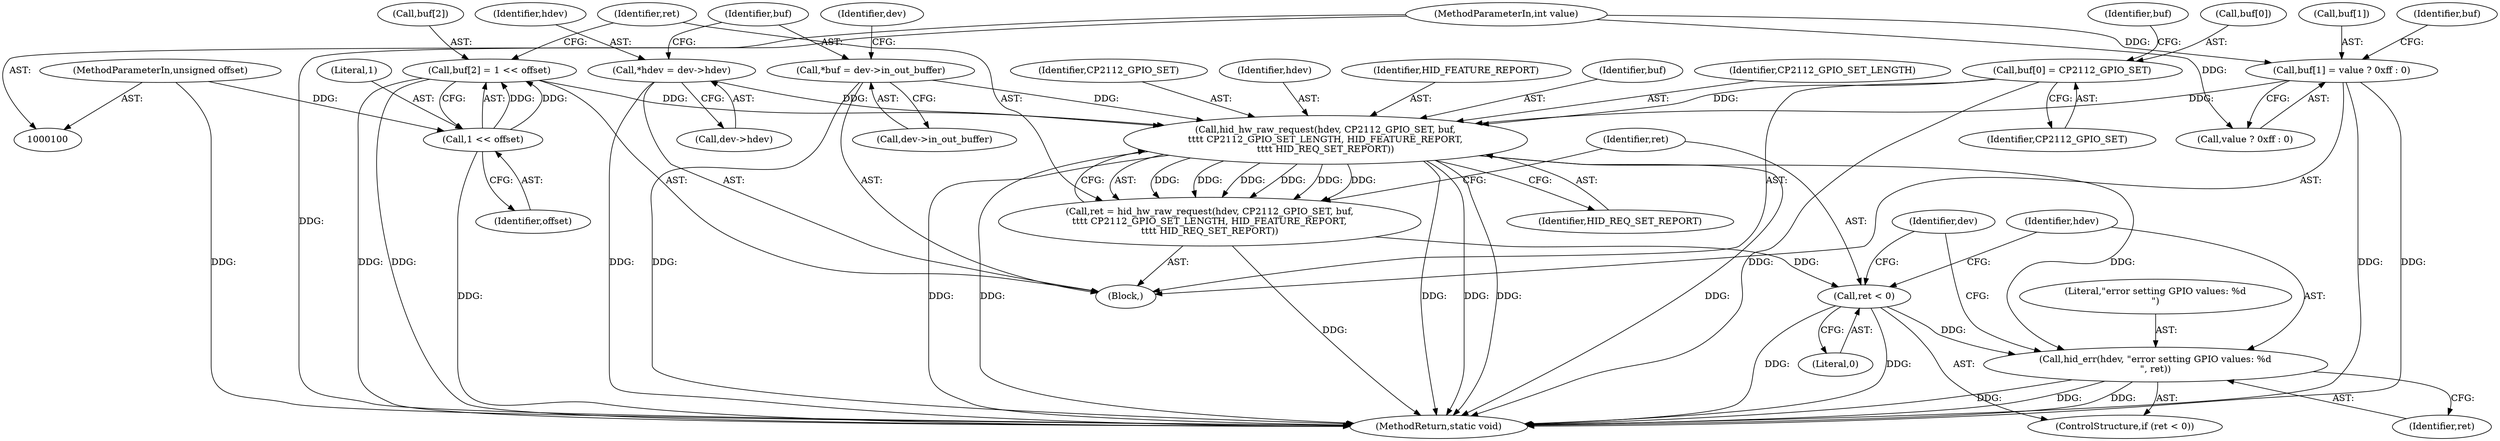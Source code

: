 digraph "0_linux_7a7b5df84b6b4e5d599c7289526eed96541a0654_2@pointer" {
"1000150" [label="(Call,hid_hw_raw_request(hdev, CP2112_GPIO_SET, buf,\n\t\t\t\t CP2112_GPIO_SET_LENGTH, HID_FEATURE_REPORT,\n\t\t\t\t HID_REQ_SET_REPORT))"];
"1000111" [label="(Call,*hdev = dev->hdev)"];
"1000141" [label="(Call,buf[2] = 1 << offset)"];
"1000145" [label="(Call,1 << offset)"];
"1000102" [label="(MethodParameterIn,unsigned offset)"];
"1000117" [label="(Call,*buf = dev->in_out_buffer)"];
"1000128" [label="(Call,buf[0] = CP2112_GPIO_SET)"];
"1000133" [label="(Call,buf[1] = value ? 0xff : 0)"];
"1000103" [label="(MethodParameterIn,int value)"];
"1000148" [label="(Call,ret = hid_hw_raw_request(hdev, CP2112_GPIO_SET, buf,\n\t\t\t\t CP2112_GPIO_SET_LENGTH, HID_FEATURE_REPORT,\n\t\t\t\t HID_REQ_SET_REPORT))"];
"1000158" [label="(Call,ret < 0)"];
"1000161" [label="(Call,hid_err(hdev, \"error setting GPIO values: %d\n\", ret))"];
"1000126" [label="(Identifier,dev)"];
"1000128" [label="(Call,buf[0] = CP2112_GPIO_SET)"];
"1000151" [label="(Identifier,hdev)"];
"1000137" [label="(Call,value ? 0xff : 0)"];
"1000143" [label="(Identifier,buf)"];
"1000155" [label="(Identifier,HID_FEATURE_REPORT)"];
"1000157" [label="(ControlStructure,if (ret < 0))"];
"1000104" [label="(Block,)"];
"1000111" [label="(Call,*hdev = dev->hdev)"];
"1000141" [label="(Call,buf[2] = 1 << offset)"];
"1000117" [label="(Call,*buf = dev->in_out_buffer)"];
"1000113" [label="(Call,dev->hdev)"];
"1000161" [label="(Call,hid_err(hdev, \"error setting GPIO values: %d\n\", ret))"];
"1000156" [label="(Identifier,HID_REQ_SET_REPORT)"];
"1000142" [label="(Call,buf[2])"];
"1000119" [label="(Call,dev->in_out_buffer)"];
"1000118" [label="(Identifier,buf)"];
"1000164" [label="(Identifier,ret)"];
"1000148" [label="(Call,ret = hid_hw_raw_request(hdev, CP2112_GPIO_SET, buf,\n\t\t\t\t CP2112_GPIO_SET_LENGTH, HID_FEATURE_REPORT,\n\t\t\t\t HID_REQ_SET_REPORT))"];
"1000147" [label="(Identifier,offset)"];
"1000135" [label="(Identifier,buf)"];
"1000160" [label="(Literal,0)"];
"1000146" [label="(Literal,1)"];
"1000129" [label="(Call,buf[0])"];
"1000153" [label="(Identifier,buf)"];
"1000133" [label="(Call,buf[1] = value ? 0xff : 0)"];
"1000159" [label="(Identifier,ret)"];
"1000162" [label="(Identifier,hdev)"];
"1000112" [label="(Identifier,hdev)"];
"1000168" [label="(Identifier,dev)"];
"1000103" [label="(MethodParameterIn,int value)"];
"1000163" [label="(Literal,\"error setting GPIO values: %d\n\")"];
"1000102" [label="(MethodParameterIn,unsigned offset)"];
"1000149" [label="(Identifier,ret)"];
"1000154" [label="(Identifier,CP2112_GPIO_SET_LENGTH)"];
"1000134" [label="(Call,buf[1])"];
"1000152" [label="(Identifier,CP2112_GPIO_SET)"];
"1000170" [label="(MethodReturn,static void)"];
"1000132" [label="(Identifier,CP2112_GPIO_SET)"];
"1000145" [label="(Call,1 << offset)"];
"1000150" [label="(Call,hid_hw_raw_request(hdev, CP2112_GPIO_SET, buf,\n\t\t\t\t CP2112_GPIO_SET_LENGTH, HID_FEATURE_REPORT,\n\t\t\t\t HID_REQ_SET_REPORT))"];
"1000158" [label="(Call,ret < 0)"];
"1000150" -> "1000148"  [label="AST: "];
"1000150" -> "1000156"  [label="CFG: "];
"1000151" -> "1000150"  [label="AST: "];
"1000152" -> "1000150"  [label="AST: "];
"1000153" -> "1000150"  [label="AST: "];
"1000154" -> "1000150"  [label="AST: "];
"1000155" -> "1000150"  [label="AST: "];
"1000156" -> "1000150"  [label="AST: "];
"1000148" -> "1000150"  [label="CFG: "];
"1000150" -> "1000170"  [label="DDG: "];
"1000150" -> "1000170"  [label="DDG: "];
"1000150" -> "1000170"  [label="DDG: "];
"1000150" -> "1000170"  [label="DDG: "];
"1000150" -> "1000170"  [label="DDG: "];
"1000150" -> "1000170"  [label="DDG: "];
"1000150" -> "1000148"  [label="DDG: "];
"1000150" -> "1000148"  [label="DDG: "];
"1000150" -> "1000148"  [label="DDG: "];
"1000150" -> "1000148"  [label="DDG: "];
"1000150" -> "1000148"  [label="DDG: "];
"1000150" -> "1000148"  [label="DDG: "];
"1000111" -> "1000150"  [label="DDG: "];
"1000141" -> "1000150"  [label="DDG: "];
"1000117" -> "1000150"  [label="DDG: "];
"1000128" -> "1000150"  [label="DDG: "];
"1000133" -> "1000150"  [label="DDG: "];
"1000150" -> "1000161"  [label="DDG: "];
"1000111" -> "1000104"  [label="AST: "];
"1000111" -> "1000113"  [label="CFG: "];
"1000112" -> "1000111"  [label="AST: "];
"1000113" -> "1000111"  [label="AST: "];
"1000118" -> "1000111"  [label="CFG: "];
"1000111" -> "1000170"  [label="DDG: "];
"1000141" -> "1000104"  [label="AST: "];
"1000141" -> "1000145"  [label="CFG: "];
"1000142" -> "1000141"  [label="AST: "];
"1000145" -> "1000141"  [label="AST: "];
"1000149" -> "1000141"  [label="CFG: "];
"1000141" -> "1000170"  [label="DDG: "];
"1000141" -> "1000170"  [label="DDG: "];
"1000145" -> "1000141"  [label="DDG: "];
"1000145" -> "1000141"  [label="DDG: "];
"1000145" -> "1000147"  [label="CFG: "];
"1000146" -> "1000145"  [label="AST: "];
"1000147" -> "1000145"  [label="AST: "];
"1000145" -> "1000170"  [label="DDG: "];
"1000102" -> "1000145"  [label="DDG: "];
"1000102" -> "1000100"  [label="AST: "];
"1000102" -> "1000170"  [label="DDG: "];
"1000117" -> "1000104"  [label="AST: "];
"1000117" -> "1000119"  [label="CFG: "];
"1000118" -> "1000117"  [label="AST: "];
"1000119" -> "1000117"  [label="AST: "];
"1000126" -> "1000117"  [label="CFG: "];
"1000117" -> "1000170"  [label="DDG: "];
"1000128" -> "1000104"  [label="AST: "];
"1000128" -> "1000132"  [label="CFG: "];
"1000129" -> "1000128"  [label="AST: "];
"1000132" -> "1000128"  [label="AST: "];
"1000135" -> "1000128"  [label="CFG: "];
"1000128" -> "1000170"  [label="DDG: "];
"1000133" -> "1000104"  [label="AST: "];
"1000133" -> "1000137"  [label="CFG: "];
"1000134" -> "1000133"  [label="AST: "];
"1000137" -> "1000133"  [label="AST: "];
"1000143" -> "1000133"  [label="CFG: "];
"1000133" -> "1000170"  [label="DDG: "];
"1000133" -> "1000170"  [label="DDG: "];
"1000103" -> "1000133"  [label="DDG: "];
"1000103" -> "1000100"  [label="AST: "];
"1000103" -> "1000170"  [label="DDG: "];
"1000103" -> "1000137"  [label="DDG: "];
"1000148" -> "1000104"  [label="AST: "];
"1000149" -> "1000148"  [label="AST: "];
"1000159" -> "1000148"  [label="CFG: "];
"1000148" -> "1000170"  [label="DDG: "];
"1000148" -> "1000158"  [label="DDG: "];
"1000158" -> "1000157"  [label="AST: "];
"1000158" -> "1000160"  [label="CFG: "];
"1000159" -> "1000158"  [label="AST: "];
"1000160" -> "1000158"  [label="AST: "];
"1000162" -> "1000158"  [label="CFG: "];
"1000168" -> "1000158"  [label="CFG: "];
"1000158" -> "1000170"  [label="DDG: "];
"1000158" -> "1000170"  [label="DDG: "];
"1000158" -> "1000161"  [label="DDG: "];
"1000161" -> "1000157"  [label="AST: "];
"1000161" -> "1000164"  [label="CFG: "];
"1000162" -> "1000161"  [label="AST: "];
"1000163" -> "1000161"  [label="AST: "];
"1000164" -> "1000161"  [label="AST: "];
"1000168" -> "1000161"  [label="CFG: "];
"1000161" -> "1000170"  [label="DDG: "];
"1000161" -> "1000170"  [label="DDG: "];
"1000161" -> "1000170"  [label="DDG: "];
}
